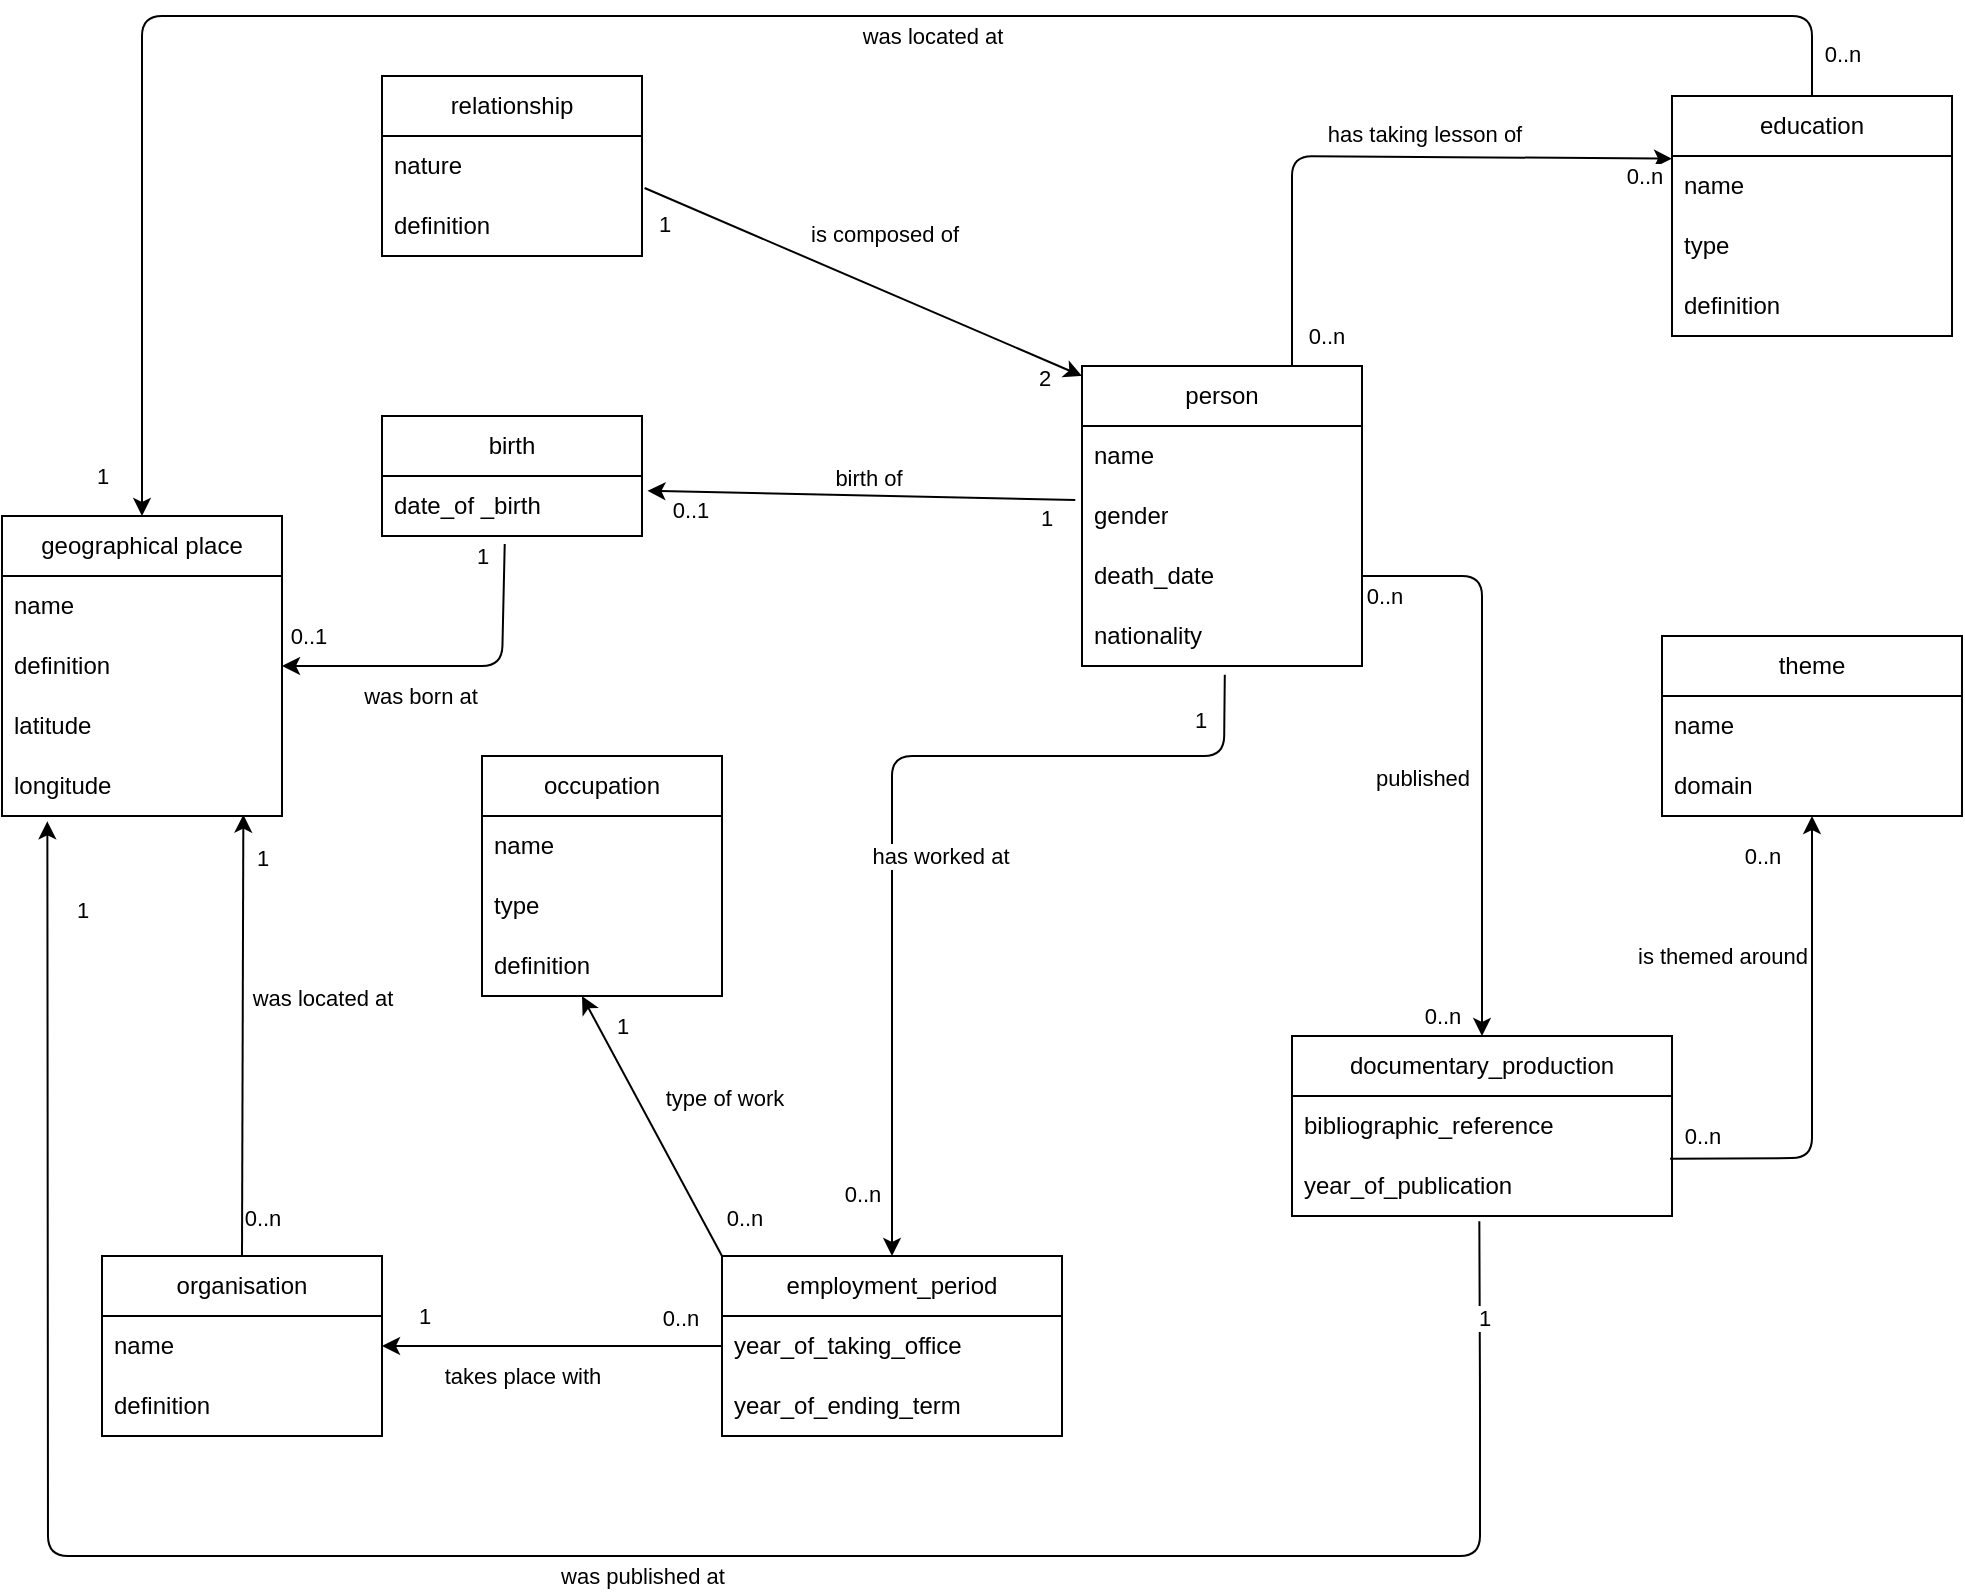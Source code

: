 <mxfile>
    <diagram id="eQtLZboaaRjCjWDFp8YK" name="Page-1">
        <mxGraphModel dx="2259" dy="599" grid="1" gridSize="10" guides="1" tooltips="1" connect="1" arrows="1" fold="1" page="1" pageScale="1" pageWidth="850" pageHeight="1100" math="0" shadow="0">
            <root>
                <mxCell id="0"/>
                <mxCell id="1" parent="0"/>
                <mxCell id="3" value="person" style="swimlane;fontStyle=0;childLayout=stackLayout;horizontal=1;startSize=30;horizontalStack=0;resizeParent=1;resizeParentMax=0;resizeLast=0;collapsible=1;marginBottom=0;whiteSpace=wrap;html=1;" parent="1" vertex="1">
                    <mxGeometry x="370" y="205" width="140" height="150" as="geometry">
                        <mxRectangle x="320" y="280" width="90" height="30" as="alternateBounds"/>
                    </mxGeometry>
                </mxCell>
                <mxCell id="5" value="name" style="text;strokeColor=none;fillColor=none;align=left;verticalAlign=middle;spacingLeft=4;spacingRight=4;overflow=hidden;points=[[0,0.5],[1,0.5]];portConstraint=eastwest;rotatable=0;whiteSpace=wrap;html=1;" parent="3" vertex="1">
                    <mxGeometry y="30" width="140" height="30" as="geometry"/>
                </mxCell>
                <mxCell id="87" value="gender" style="text;strokeColor=none;fillColor=none;align=left;verticalAlign=middle;spacingLeft=4;spacingRight=4;overflow=hidden;points=[[0,0.5],[1,0.5]];portConstraint=eastwest;rotatable=0;whiteSpace=wrap;html=1;" parent="3" vertex="1">
                    <mxGeometry y="60" width="140" height="30" as="geometry"/>
                </mxCell>
                <mxCell id="15" value="death_date" style="text;strokeColor=none;fillColor=none;align=left;verticalAlign=middle;spacingLeft=4;spacingRight=4;overflow=hidden;points=[[0,0.5],[1,0.5]];portConstraint=eastwest;rotatable=0;whiteSpace=wrap;html=1;" parent="3" vertex="1">
                    <mxGeometry y="90" width="140" height="30" as="geometry"/>
                </mxCell>
                <mxCell id="17" value="nationality" style="text;strokeColor=none;fillColor=none;align=left;verticalAlign=middle;spacingLeft=4;spacingRight=4;overflow=hidden;points=[[0,0.5],[1,0.5]];portConstraint=eastwest;rotatable=0;whiteSpace=wrap;html=1;" parent="3" vertex="1">
                    <mxGeometry y="120" width="140" height="30" as="geometry"/>
                </mxCell>
                <mxCell id="25" value="relationship" style="swimlane;fontStyle=0;childLayout=stackLayout;horizontal=1;startSize=30;horizontalStack=0;resizeParent=1;resizeParentMax=0;resizeLast=0;collapsible=1;marginBottom=0;whiteSpace=wrap;html=1;" parent="1" vertex="1">
                    <mxGeometry x="20" y="60" width="130" height="90" as="geometry">
                        <mxRectangle x="330" y="260" width="90" height="30" as="alternateBounds"/>
                    </mxGeometry>
                </mxCell>
                <mxCell id="27" value="nature" style="text;strokeColor=none;fillColor=none;align=left;verticalAlign=middle;spacingLeft=4;spacingRight=4;overflow=hidden;points=[[0,0.5],[1,0.5]];portConstraint=eastwest;rotatable=0;whiteSpace=wrap;html=1;" parent="25" vertex="1">
                    <mxGeometry y="30" width="130" height="30" as="geometry"/>
                </mxCell>
                <mxCell id="102" value="definition" style="text;strokeColor=none;fillColor=none;align=left;verticalAlign=middle;spacingLeft=4;spacingRight=4;overflow=hidden;points=[[0,0.5],[1,0.5]];portConstraint=eastwest;rotatable=0;whiteSpace=wrap;html=1;" parent="25" vertex="1">
                    <mxGeometry y="60" width="130" height="30" as="geometry"/>
                </mxCell>
                <mxCell id="33" style="edgeStyle=none;html=1;exitX=1.01;exitY=0.867;exitDx=0;exitDy=0;entryX=0;entryY=0;entryDx=0;entryDy=0;exitPerimeter=0;" parent="1" source="27" edge="1">
                    <mxGeometry relative="1" as="geometry">
                        <mxPoint x="150" y="100" as="sourcePoint"/>
                        <mxPoint x="370" y="210" as="targetPoint"/>
                    </mxGeometry>
                </mxCell>
                <mxCell id="34" value="1" style="edgeLabel;html=1;align=center;verticalAlign=middle;resizable=0;points=[];" parent="33" vertex="1" connectable="0">
                    <mxGeometry x="-0.84" relative="1" as="geometry">
                        <mxPoint x="-8" y="10" as="offset"/>
                    </mxGeometry>
                </mxCell>
                <mxCell id="35" value="2" style="edgeLabel;html=1;align=center;verticalAlign=middle;resizable=0;points=[];" parent="33" vertex="1" connectable="0">
                    <mxGeometry x="0.8" y="-1" relative="1" as="geometry">
                        <mxPoint x="3" y="9" as="offset"/>
                    </mxGeometry>
                </mxCell>
                <mxCell id="36" value="is composed of" style="edgeLabel;html=1;align=center;verticalAlign=middle;resizable=0;points=[];rotation=0;" parent="33" vertex="1" connectable="0">
                    <mxGeometry x="-0.147" y="1" relative="1" as="geometry">
                        <mxPoint x="26" y="-16" as="offset"/>
                    </mxGeometry>
                </mxCell>
                <mxCell id="44" style="edgeStyle=none;html=1;entryX=0.021;entryY=0.044;entryDx=0;entryDy=0;entryPerimeter=0;exitX=0.75;exitY=0;exitDx=0;exitDy=0;" parent="1" source="3" edge="1">
                    <mxGeometry relative="1" as="geometry">
                        <Array as="points">
                            <mxPoint x="475" y="100"/>
                        </Array>
                        <mxPoint x="665" y="101.32" as="targetPoint"/>
                        <mxPoint x="470" y="200" as="sourcePoint"/>
                    </mxGeometry>
                </mxCell>
                <mxCell id="45" value="0..n" style="edgeLabel;html=1;align=center;verticalAlign=middle;resizable=0;points=[];" parent="44" vertex="1" connectable="0">
                    <mxGeometry x="-0.822" y="1" relative="1" as="geometry">
                        <mxPoint x="18" y="11" as="offset"/>
                    </mxGeometry>
                </mxCell>
                <mxCell id="46" value="0..n" style="edgeLabel;html=1;align=center;verticalAlign=middle;resizable=0;points=[];" parent="44" vertex="1" connectable="0">
                    <mxGeometry x="0.794" y="1" relative="1" as="geometry">
                        <mxPoint x="16" y="10" as="offset"/>
                    </mxGeometry>
                </mxCell>
                <mxCell id="47" value="has taking lesson of" style="edgeLabel;html=1;align=center;verticalAlign=middle;resizable=0;points=[];rotation=0;" parent="44" vertex="1" connectable="0">
                    <mxGeometry x="-0.172" y="-2" relative="1" as="geometry">
                        <mxPoint x="49" y="-13" as="offset"/>
                    </mxGeometry>
                </mxCell>
                <mxCell id="37" value="education" style="swimlane;fontStyle=0;childLayout=stackLayout;horizontal=1;startSize=30;horizontalStack=0;resizeParent=1;resizeParentMax=0;resizeLast=0;collapsible=1;marginBottom=0;whiteSpace=wrap;html=1;" parent="1" vertex="1">
                    <mxGeometry x="665" y="70" width="140" height="120" as="geometry">
                        <mxRectangle x="320" y="20" width="90" height="30" as="alternateBounds"/>
                    </mxGeometry>
                </mxCell>
                <mxCell id="38" value="name" style="text;strokeColor=none;fillColor=none;align=left;verticalAlign=middle;spacingLeft=4;spacingRight=4;overflow=hidden;points=[[0,0.5],[1,0.5]];portConstraint=eastwest;rotatable=0;whiteSpace=wrap;html=1;" parent="37" vertex="1">
                    <mxGeometry y="30" width="140" height="30" as="geometry"/>
                </mxCell>
                <mxCell id="39" value="type" style="text;strokeColor=none;fillColor=none;align=left;verticalAlign=middle;spacingLeft=4;spacingRight=4;overflow=hidden;points=[[0,0.5],[1,0.5]];portConstraint=eastwest;rotatable=0;whiteSpace=wrap;html=1;" parent="37" vertex="1">
                    <mxGeometry y="60" width="140" height="30" as="geometry"/>
                </mxCell>
                <mxCell id="101" value="definition" style="text;strokeColor=none;fillColor=none;align=left;verticalAlign=middle;spacingLeft=4;spacingRight=4;overflow=hidden;points=[[0,0.5],[1,0.5]];portConstraint=eastwest;rotatable=0;whiteSpace=wrap;html=1;" parent="37" vertex="1">
                    <mxGeometry y="90" width="140" height="30" as="geometry"/>
                </mxCell>
                <mxCell id="52" style="edgeStyle=none;html=1;entryX=0.5;entryY=0;entryDx=0;entryDy=0;exitX=0.5;exitY=0;exitDx=0;exitDy=0;" parent="1" source="37" edge="1">
                    <mxGeometry relative="1" as="geometry">
                        <mxPoint x="-100" y="280" as="targetPoint"/>
                        <mxPoint x="500" y="-40" as="sourcePoint"/>
                        <Array as="points">
                            <mxPoint x="735" y="30"/>
                            <mxPoint x="-100" y="30"/>
                            <mxPoint x="-100" y="50"/>
                            <mxPoint x="-100" y="150"/>
                        </Array>
                    </mxGeometry>
                </mxCell>
                <mxCell id="53" value="0..n" style="edgeLabel;html=1;align=center;verticalAlign=middle;resizable=0;points=[];" parent="52" vertex="1" connectable="0">
                    <mxGeometry x="0.81" y="-1" relative="1" as="geometry">
                        <mxPoint x="851" y="-124" as="offset"/>
                    </mxGeometry>
                </mxCell>
                <mxCell id="54" value="1" style="edgeLabel;html=1;align=center;verticalAlign=middle;resizable=0;points=[];" parent="52" vertex="1" connectable="0">
                    <mxGeometry x="-0.809" y="-2" relative="1" as="geometry">
                        <mxPoint x="-788" y="232" as="offset"/>
                    </mxGeometry>
                </mxCell>
                <mxCell id="55" value="was located at" style="edgeLabel;html=1;align=center;verticalAlign=middle;resizable=0;points=[];" parent="52" vertex="1" connectable="0">
                    <mxGeometry x="0.236" y="-4" relative="1" as="geometry">
                        <mxPoint x="215" y="14" as="offset"/>
                    </mxGeometry>
                </mxCell>
                <mxCell id="57" value="employment_period" style="swimlane;fontStyle=0;childLayout=stackLayout;horizontal=1;startSize=30;horizontalStack=0;resizeParent=1;resizeParentMax=0;resizeLast=0;collapsible=1;marginBottom=0;whiteSpace=wrap;html=1;" parent="1" vertex="1">
                    <mxGeometry x="190" y="650" width="170" height="90" as="geometry"/>
                </mxCell>
                <mxCell id="60" value="year_of_taking_office" style="text;strokeColor=none;fillColor=none;align=left;verticalAlign=middle;spacingLeft=4;spacingRight=4;overflow=hidden;points=[[0,0.5],[1,0.5]];portConstraint=eastwest;rotatable=0;whiteSpace=wrap;html=1;" parent="57" vertex="1">
                    <mxGeometry y="30" width="170" height="30" as="geometry"/>
                </mxCell>
                <mxCell id="61" value="year_of_ending_term" style="text;strokeColor=none;fillColor=none;align=left;verticalAlign=middle;spacingLeft=4;spacingRight=4;overflow=hidden;points=[[0,0.5],[1,0.5]];portConstraint=eastwest;rotatable=0;whiteSpace=wrap;html=1;" parent="57" vertex="1">
                    <mxGeometry y="60" width="170" height="30" as="geometry"/>
                </mxCell>
                <mxCell id="62" value="" style="endArrow=classic;html=1;entryX=0.5;entryY=0;entryDx=0;entryDy=0;exitX=0.51;exitY=1.144;exitDx=0;exitDy=0;exitPerimeter=0;" parent="1" source="17" target="57" edge="1">
                    <mxGeometry width="50" height="50" relative="1" as="geometry">
                        <mxPoint x="460" y="400" as="sourcePoint"/>
                        <mxPoint x="220" y="440" as="targetPoint"/>
                        <Array as="points">
                            <mxPoint x="441" y="400"/>
                            <mxPoint x="275" y="400"/>
                        </Array>
                    </mxGeometry>
                </mxCell>
                <mxCell id="63" value="1" style="edgeLabel;html=1;align=center;verticalAlign=middle;resizable=0;points=[];" parent="62" vertex="1" connectable="0">
                    <mxGeometry x="-0.868" y="4" relative="1" as="geometry">
                        <mxPoint x="-16" y="-8" as="offset"/>
                    </mxGeometry>
                </mxCell>
                <mxCell id="64" value="0..n" style="edgeLabel;html=1;align=center;verticalAlign=middle;resizable=0;points=[];" parent="62" vertex="1" connectable="0">
                    <mxGeometry x="0.806" y="1" relative="1" as="geometry">
                        <mxPoint x="-16" y="13" as="offset"/>
                    </mxGeometry>
                </mxCell>
                <mxCell id="65" value="has worked at" style="edgeLabel;html=1;align=center;verticalAlign=middle;resizable=0;points=[];rotation=0;" parent="62" vertex="1" connectable="0">
                    <mxGeometry x="0.159" y="-2" relative="1" as="geometry">
                        <mxPoint x="26" y="-8" as="offset"/>
                    </mxGeometry>
                </mxCell>
                <mxCell id="71" value="documentary_production" style="swimlane;fontStyle=0;childLayout=stackLayout;horizontal=1;startSize=30;horizontalStack=0;resizeParent=1;resizeParentMax=0;resizeLast=0;collapsible=1;marginBottom=0;whiteSpace=wrap;html=1;" parent="1" vertex="1">
                    <mxGeometry x="475" y="540" width="190" height="90" as="geometry"/>
                </mxCell>
                <mxCell id="73" value="bibliographic_reference" style="text;strokeColor=none;fillColor=none;align=left;verticalAlign=middle;spacingLeft=4;spacingRight=4;overflow=hidden;points=[[0,0.5],[1,0.5]];portConstraint=eastwest;rotatable=0;whiteSpace=wrap;html=1;" parent="71" vertex="1">
                    <mxGeometry y="30" width="190" height="30" as="geometry"/>
                </mxCell>
                <mxCell id="74" value="year_of_publication" style="text;strokeColor=none;fillColor=none;align=left;verticalAlign=middle;spacingLeft=4;spacingRight=4;overflow=hidden;points=[[0,0.5],[1,0.5]];portConstraint=eastwest;rotatable=0;whiteSpace=wrap;html=1;" parent="71" vertex="1">
                    <mxGeometry y="60" width="190" height="30" as="geometry"/>
                </mxCell>
                <mxCell id="77" value="" style="endArrow=classic;html=1;entryX=0.5;entryY=0;entryDx=0;entryDy=0;exitX=1;exitY=0.5;exitDx=0;exitDy=0;" parent="1" source="15" target="71" edge="1">
                    <mxGeometry width="50" height="50" relative="1" as="geometry">
                        <mxPoint x="570" y="280" as="sourcePoint"/>
                        <mxPoint x="450" y="510" as="targetPoint"/>
                        <Array as="points">
                            <mxPoint x="570" y="310"/>
                        </Array>
                    </mxGeometry>
                </mxCell>
                <mxCell id="78" value="0..n" style="edgeLabel;html=1;align=center;verticalAlign=middle;resizable=0;points=[];rotation=0;" parent="77" vertex="1" connectable="0">
                    <mxGeometry x="-0.846" y="1" relative="1" as="geometry">
                        <mxPoint x="-12" y="11" as="offset"/>
                    </mxGeometry>
                </mxCell>
                <mxCell id="79" value="published" style="edgeLabel;html=1;align=center;verticalAlign=middle;resizable=0;points=[];rotation=0;" parent="77" vertex="1" connectable="0">
                    <mxGeometry x="-0.274" relative="1" as="geometry">
                        <mxPoint x="-30" y="55" as="offset"/>
                    </mxGeometry>
                </mxCell>
                <mxCell id="80" value="0..n" style="edgeLabel;html=1;align=center;verticalAlign=middle;resizable=0;points=[];rotation=0;" parent="77" vertex="1" connectable="0">
                    <mxGeometry x="0.571" relative="1" as="geometry">
                        <mxPoint x="-20" y="52" as="offset"/>
                    </mxGeometry>
                </mxCell>
                <mxCell id="104" value="geographical place" style="swimlane;fontStyle=0;childLayout=stackLayout;horizontal=1;startSize=30;horizontalStack=0;resizeParent=1;resizeParentMax=0;resizeLast=0;collapsible=1;marginBottom=0;whiteSpace=wrap;html=1;" parent="1" vertex="1">
                    <mxGeometry x="-170" y="280" width="140" height="150" as="geometry"/>
                </mxCell>
                <mxCell id="105" value="name" style="text;strokeColor=none;fillColor=none;align=left;verticalAlign=middle;spacingLeft=4;spacingRight=4;overflow=hidden;points=[[0,0.5],[1,0.5]];portConstraint=eastwest;rotatable=0;whiteSpace=wrap;html=1;" parent="104" vertex="1">
                    <mxGeometry y="30" width="140" height="30" as="geometry"/>
                </mxCell>
                <mxCell id="106" value="definition" style="text;strokeColor=none;fillColor=none;align=left;verticalAlign=middle;spacingLeft=4;spacingRight=4;overflow=hidden;points=[[0,0.5],[1,0.5]];portConstraint=eastwest;rotatable=0;whiteSpace=wrap;html=1;" parent="104" vertex="1">
                    <mxGeometry y="60" width="140" height="30" as="geometry"/>
                </mxCell>
                <mxCell id="107" value="latitude" style="text;strokeColor=none;fillColor=none;align=left;verticalAlign=middle;spacingLeft=4;spacingRight=4;overflow=hidden;points=[[0,0.5],[1,0.5]];portConstraint=eastwest;rotatable=0;whiteSpace=wrap;html=1;" parent="104" vertex="1">
                    <mxGeometry y="90" width="140" height="30" as="geometry"/>
                </mxCell>
                <mxCell id="108" value="longitude" style="text;strokeColor=none;fillColor=none;align=left;verticalAlign=middle;spacingLeft=4;spacingRight=4;overflow=hidden;points=[[0,0.5],[1,0.5]];portConstraint=eastwest;rotatable=0;whiteSpace=wrap;html=1;" parent="104" vertex="1">
                    <mxGeometry y="120" width="140" height="30" as="geometry"/>
                </mxCell>
                <mxCell id="110" value="birth" style="swimlane;fontStyle=0;childLayout=stackLayout;horizontal=1;startSize=30;horizontalStack=0;resizeParent=1;resizeParentMax=0;resizeLast=0;collapsible=1;marginBottom=0;whiteSpace=wrap;html=1;" parent="1" vertex="1">
                    <mxGeometry x="20" y="230" width="130" height="60" as="geometry">
                        <mxRectangle x="330" y="260" width="90" height="30" as="alternateBounds"/>
                    </mxGeometry>
                </mxCell>
                <mxCell id="112" value="date_of _birth" style="text;strokeColor=none;fillColor=none;align=left;verticalAlign=middle;spacingLeft=4;spacingRight=4;overflow=hidden;points=[[0,0.5],[1,0.5]];portConstraint=eastwest;rotatable=0;whiteSpace=wrap;html=1;" parent="110" vertex="1">
                    <mxGeometry y="30" width="130" height="30" as="geometry"/>
                </mxCell>
                <mxCell id="114" style="edgeStyle=none;html=1;exitX=-0.024;exitY=0.233;exitDx=0;exitDy=0;exitPerimeter=0;entryX=1.021;entryY=0.246;entryDx=0;entryDy=0;entryPerimeter=0;" parent="1" source="87" target="112" edge="1">
                    <mxGeometry relative="1" as="geometry">
                        <mxPoint x="200" y="250" as="sourcePoint"/>
                        <mxPoint x="190" y="260" as="targetPoint"/>
                        <Array as="points"/>
                    </mxGeometry>
                </mxCell>
                <mxCell id="118" value="1" style="edgeLabel;html=1;align=center;verticalAlign=middle;resizable=0;points=[];" parent="114" vertex="1" connectable="0">
                    <mxGeometry x="-0.778" y="2" relative="1" as="geometry">
                        <mxPoint x="9" y="7" as="offset"/>
                    </mxGeometry>
                </mxCell>
                <mxCell id="119" value="0..1" style="edgeLabel;html=1;align=center;verticalAlign=middle;resizable=0;points=[];" parent="114" vertex="1" connectable="0">
                    <mxGeometry x="0.702" y="1" relative="1" as="geometry">
                        <mxPoint x="-11" y="8" as="offset"/>
                    </mxGeometry>
                </mxCell>
                <mxCell id="121" value="birth of" style="edgeLabel;html=1;align=center;verticalAlign=middle;resizable=0;points=[];" parent="114" vertex="1" connectable="0">
                    <mxGeometry x="-0.031" y="1" relative="1" as="geometry">
                        <mxPoint y="-10" as="offset"/>
                    </mxGeometry>
                </mxCell>
                <mxCell id="127" style="edgeStyle=none;html=1;entryX=1;entryY=0.5;entryDx=0;entryDy=0;exitX=0.472;exitY=1.133;exitDx=0;exitDy=0;exitPerimeter=0;" parent="1" source="112" target="106" edge="1">
                    <mxGeometry relative="1" as="geometry">
                        <mxPoint x="130" y="340" as="targetPoint"/>
                        <mxPoint x="100" y="280" as="sourcePoint"/>
                        <Array as="points">
                            <mxPoint x="80" y="355"/>
                        </Array>
                    </mxGeometry>
                </mxCell>
                <mxCell id="128" value="1" style="edgeLabel;html=1;align=center;verticalAlign=middle;resizable=0;points=[];" parent="127" vertex="1" connectable="0">
                    <mxGeometry x="-0.848" relative="1" as="geometry">
                        <mxPoint x="-11" y="-7" as="offset"/>
                    </mxGeometry>
                </mxCell>
                <mxCell id="129" value="0..1" style="edgeLabel;html=1;align=center;verticalAlign=middle;resizable=0;points=[];" parent="127" vertex="1" connectable="0">
                    <mxGeometry x="0.848" y="-2" relative="1" as="geometry">
                        <mxPoint y="-13" as="offset"/>
                    </mxGeometry>
                </mxCell>
                <mxCell id="130" value="was born at" style="edgeLabel;html=1;align=center;verticalAlign=middle;resizable=0;points=[];" parent="127" vertex="1" connectable="0">
                    <mxGeometry x="-0.276" relative="1" as="geometry">
                        <mxPoint x="-40" y="15" as="offset"/>
                    </mxGeometry>
                </mxCell>
                <mxCell id="141" value="theme" style="swimlane;fontStyle=0;childLayout=stackLayout;horizontal=1;startSize=30;horizontalStack=0;resizeParent=1;resizeParentMax=0;resizeLast=0;collapsible=1;marginBottom=0;whiteSpace=wrap;html=1;" parent="1" vertex="1">
                    <mxGeometry x="660" y="340" width="150" height="90" as="geometry"/>
                </mxCell>
                <mxCell id="142" value="name" style="text;strokeColor=none;fillColor=none;align=left;verticalAlign=middle;spacingLeft=4;spacingRight=4;overflow=hidden;points=[[0,0.5],[1,0.5]];portConstraint=eastwest;rotatable=0;whiteSpace=wrap;html=1;" parent="141" vertex="1">
                    <mxGeometry y="30" width="150" height="30" as="geometry"/>
                </mxCell>
                <mxCell id="143" value="domain" style="text;strokeColor=none;fillColor=none;align=left;verticalAlign=middle;spacingLeft=4;spacingRight=4;overflow=hidden;points=[[0,0.5],[1,0.5]];portConstraint=eastwest;rotatable=0;whiteSpace=wrap;html=1;" parent="141" vertex="1">
                    <mxGeometry y="60" width="150" height="30" as="geometry"/>
                </mxCell>
                <mxCell id="144" value="" style="endArrow=classic;html=1;exitX=0.493;exitY=1.089;exitDx=0;exitDy=0;exitPerimeter=0;entryX=0.162;entryY=1.089;entryDx=0;entryDy=0;entryPerimeter=0;" parent="1" source="74" target="108" edge="1">
                    <mxGeometry width="50" height="50" relative="1" as="geometry">
                        <mxPoint x="600" y="805" as="sourcePoint"/>
                        <mxPoint x="-100" y="430" as="targetPoint"/>
                        <Array as="points">
                            <mxPoint x="569" y="720"/>
                            <mxPoint x="569" y="800"/>
                            <mxPoint x="-147" y="800"/>
                        </Array>
                    </mxGeometry>
                </mxCell>
                <mxCell id="145" value="was published at" style="edgeLabel;html=1;align=center;verticalAlign=middle;resizable=0;points=[];rotation=0;" parent="144" vertex="1" connectable="0">
                    <mxGeometry x="0.225" y="-1" relative="1" as="geometry">
                        <mxPoint x="179" y="11" as="offset"/>
                    </mxGeometry>
                </mxCell>
                <mxCell id="146" value="1" style="edgeLabel;html=1;align=center;verticalAlign=middle;resizable=0;points=[];" parent="144" vertex="1" connectable="0">
                    <mxGeometry x="0.662" y="-1" relative="1" as="geometry">
                        <mxPoint x="16" y="-167" as="offset"/>
                    </mxGeometry>
                </mxCell>
                <mxCell id="147" value="1" style="edgeLabel;html=1;align=center;verticalAlign=middle;resizable=0;points=[];" parent="144" vertex="1" connectable="0">
                    <mxGeometry x="-0.844" y="-1" relative="1" as="geometry">
                        <mxPoint x="3" y="-49" as="offset"/>
                    </mxGeometry>
                </mxCell>
                <mxCell id="158" style="edgeStyle=none;html=1;exitX=0.5;exitY=0;exitDx=0;exitDy=0;entryX=0.862;entryY=0.978;entryDx=0;entryDy=0;entryPerimeter=0;" parent="1" source="153" target="108" edge="1">
                    <mxGeometry relative="1" as="geometry">
                        <mxPoint x="-20" y="440" as="targetPoint"/>
                    </mxGeometry>
                </mxCell>
                <mxCell id="162" value="was located at" style="edgeLabel;html=1;align=center;verticalAlign=middle;resizable=0;points=[];" parent="158" vertex="1" connectable="0">
                    <mxGeometry x="-0.151" y="1" relative="1" as="geometry">
                        <mxPoint x="40" y="-36" as="offset"/>
                    </mxGeometry>
                </mxCell>
                <mxCell id="163" value="1" style="edgeLabel;html=1;align=center;verticalAlign=middle;resizable=0;points=[];" parent="158" vertex="1" connectable="0">
                    <mxGeometry x="-0.768" y="1" relative="1" as="geometry">
                        <mxPoint x="11" y="-174" as="offset"/>
                    </mxGeometry>
                </mxCell>
                <mxCell id="164" value="0..n" style="edgeLabel;html=1;align=center;verticalAlign=middle;resizable=0;points=[];" parent="158" vertex="1" connectable="0">
                    <mxGeometry x="0.601" y="-2" relative="1" as="geometry">
                        <mxPoint x="7" y="157" as="offset"/>
                    </mxGeometry>
                </mxCell>
                <mxCell id="153" value="organisation" style="swimlane;fontStyle=0;childLayout=stackLayout;horizontal=1;startSize=30;horizontalStack=0;resizeParent=1;resizeParentMax=0;resizeLast=0;collapsible=1;marginBottom=0;whiteSpace=wrap;html=1;" parent="1" vertex="1">
                    <mxGeometry x="-120" y="650" width="140" height="90" as="geometry"/>
                </mxCell>
                <mxCell id="154" value="name" style="text;strokeColor=none;fillColor=none;align=left;verticalAlign=middle;spacingLeft=4;spacingRight=4;overflow=hidden;points=[[0,0.5],[1,0.5]];portConstraint=eastwest;rotatable=0;whiteSpace=wrap;html=1;" parent="153" vertex="1">
                    <mxGeometry y="30" width="140" height="30" as="geometry"/>
                </mxCell>
                <mxCell id="155" value="definition" style="text;strokeColor=none;fillColor=none;align=left;verticalAlign=middle;spacingLeft=4;spacingRight=4;overflow=hidden;points=[[0,0.5],[1,0.5]];portConstraint=eastwest;rotatable=0;whiteSpace=wrap;html=1;" parent="153" vertex="1">
                    <mxGeometry y="60" width="140" height="30" as="geometry"/>
                </mxCell>
                <mxCell id="157" style="edgeStyle=none;html=1;exitX=0;exitY=0.5;exitDx=0;exitDy=0;entryX=1;entryY=0.5;entryDx=0;entryDy=0;" parent="1" target="154" edge="1">
                    <mxGeometry relative="1" as="geometry">
                        <mxPoint x="190" y="695" as="sourcePoint"/>
                    </mxGeometry>
                </mxCell>
                <mxCell id="159" value="takes place with" style="edgeLabel;html=1;align=center;verticalAlign=middle;resizable=0;points=[];" parent="157" vertex="1" connectable="0">
                    <mxGeometry x="0.319" y="-4" relative="1" as="geometry">
                        <mxPoint x="12" y="19" as="offset"/>
                    </mxGeometry>
                </mxCell>
                <mxCell id="160" value="0..n" style="edgeLabel;html=1;align=center;verticalAlign=middle;resizable=0;points=[];" parent="157" vertex="1" connectable="0">
                    <mxGeometry x="-0.726" y="-1" relative="1" as="geometry">
                        <mxPoint x="2" y="-13" as="offset"/>
                    </mxGeometry>
                </mxCell>
                <mxCell id="161" value="1" style="edgeLabel;html=1;align=center;verticalAlign=middle;resizable=0;points=[];" parent="157" vertex="1" connectable="0">
                    <mxGeometry x="0.719" y="-1" relative="1" as="geometry">
                        <mxPoint x="-3" y="-14" as="offset"/>
                    </mxGeometry>
                </mxCell>
                <mxCell id="96" style="edgeStyle=none;html=1;entryX=0.5;entryY=1;entryDx=0;entryDy=0;entryPerimeter=0;exitX=0.995;exitY=0.044;exitDx=0;exitDy=0;exitPerimeter=0;" parent="1" source="74" target="143" edge="1">
                    <mxGeometry relative="1" as="geometry">
                        <Array as="points">
                            <mxPoint x="735" y="601"/>
                        </Array>
                        <mxPoint x="720" y="590" as="sourcePoint"/>
                        <mxPoint x="770" y="530" as="targetPoint"/>
                    </mxGeometry>
                </mxCell>
                <mxCell id="97" value="0..n" style="edgeLabel;html=1;align=center;verticalAlign=middle;resizable=0;points=[];rotation=0;" parent="96" vertex="1" connectable="0">
                    <mxGeometry x="-0.474" y="-1" relative="1" as="geometry">
                        <mxPoint x="-48" y="-12" as="offset"/>
                    </mxGeometry>
                </mxCell>
                <mxCell id="98" value="0..n" style="edgeLabel;html=1;align=center;verticalAlign=middle;resizable=0;points=[];rotation=0;" parent="96" vertex="1" connectable="0">
                    <mxGeometry x="0.557" relative="1" as="geometry">
                        <mxPoint x="-25" y="-34" as="offset"/>
                    </mxGeometry>
                </mxCell>
                <mxCell id="99" value="is themed around" style="edgeLabel;html=1;align=center;verticalAlign=middle;resizable=0;points=[];rotation=0;" parent="96" vertex="1" connectable="0">
                    <mxGeometry x="0.222" y="-4" relative="1" as="geometry">
                        <mxPoint x="-49" y="-24" as="offset"/>
                    </mxGeometry>
                </mxCell>
                <mxCell id="166" value="occupation" style="swimlane;fontStyle=0;childLayout=stackLayout;horizontal=1;startSize=30;horizontalStack=0;resizeParent=1;resizeParentMax=0;resizeLast=0;collapsible=1;marginBottom=0;whiteSpace=wrap;html=1;" vertex="1" parent="1">
                    <mxGeometry x="70" y="400" width="120" height="120" as="geometry"/>
                </mxCell>
                <mxCell id="167" value="name" style="text;strokeColor=none;fillColor=none;align=left;verticalAlign=middle;spacingLeft=4;spacingRight=4;overflow=hidden;points=[[0,0.5],[1,0.5]];portConstraint=eastwest;rotatable=0;whiteSpace=wrap;html=1;" vertex="1" parent="166">
                    <mxGeometry y="30" width="120" height="30" as="geometry"/>
                </mxCell>
                <mxCell id="168" value="type" style="text;strokeColor=none;fillColor=none;align=left;verticalAlign=middle;spacingLeft=4;spacingRight=4;overflow=hidden;points=[[0,0.5],[1,0.5]];portConstraint=eastwest;rotatable=0;whiteSpace=wrap;html=1;" vertex="1" parent="166">
                    <mxGeometry y="60" width="120" height="30" as="geometry"/>
                </mxCell>
                <mxCell id="169" value="definition" style="text;strokeColor=none;fillColor=none;align=left;verticalAlign=middle;spacingLeft=4;spacingRight=4;overflow=hidden;points=[[0,0.5],[1,0.5]];portConstraint=eastwest;rotatable=0;whiteSpace=wrap;html=1;" vertex="1" parent="166">
                    <mxGeometry y="90" width="120" height="30" as="geometry"/>
                </mxCell>
                <mxCell id="172" style="edgeStyle=none;html=1;entryX=0;entryY=0;entryDx=0;entryDy=0;elbow=vertical;exitX=0;exitY=0;exitDx=0;exitDy=0;" edge="1" parent="1" source="57">
                    <mxGeometry relative="1" as="geometry">
                        <mxPoint x="120" y="520" as="targetPoint"/>
                    </mxGeometry>
                </mxCell>
                <mxCell id="173" value="0..n" style="edgeLabel;html=1;align=center;verticalAlign=middle;resizable=0;points=[];" vertex="1" connectable="0" parent="172">
                    <mxGeometry x="-0.68" y="-4" relative="1" as="geometry">
                        <mxPoint x="18" y="3" as="offset"/>
                    </mxGeometry>
                </mxCell>
                <mxCell id="174" value="1" style="edgeLabel;html=1;align=center;verticalAlign=middle;resizable=0;points=[];" vertex="1" connectable="0" parent="172">
                    <mxGeometry x="0.75" y="-1" relative="1" as="geometry">
                        <mxPoint x="10" y="-1" as="offset"/>
                    </mxGeometry>
                </mxCell>
                <mxCell id="175" value="type of work" style="edgeLabel;html=1;align=center;verticalAlign=middle;resizable=0;points=[];" vertex="1" connectable="0" parent="172">
                    <mxGeometry x="0.352" y="-1" relative="1" as="geometry">
                        <mxPoint x="47" y="9" as="offset"/>
                    </mxGeometry>
                </mxCell>
            </root>
        </mxGraphModel>
    </diagram>
</mxfile>